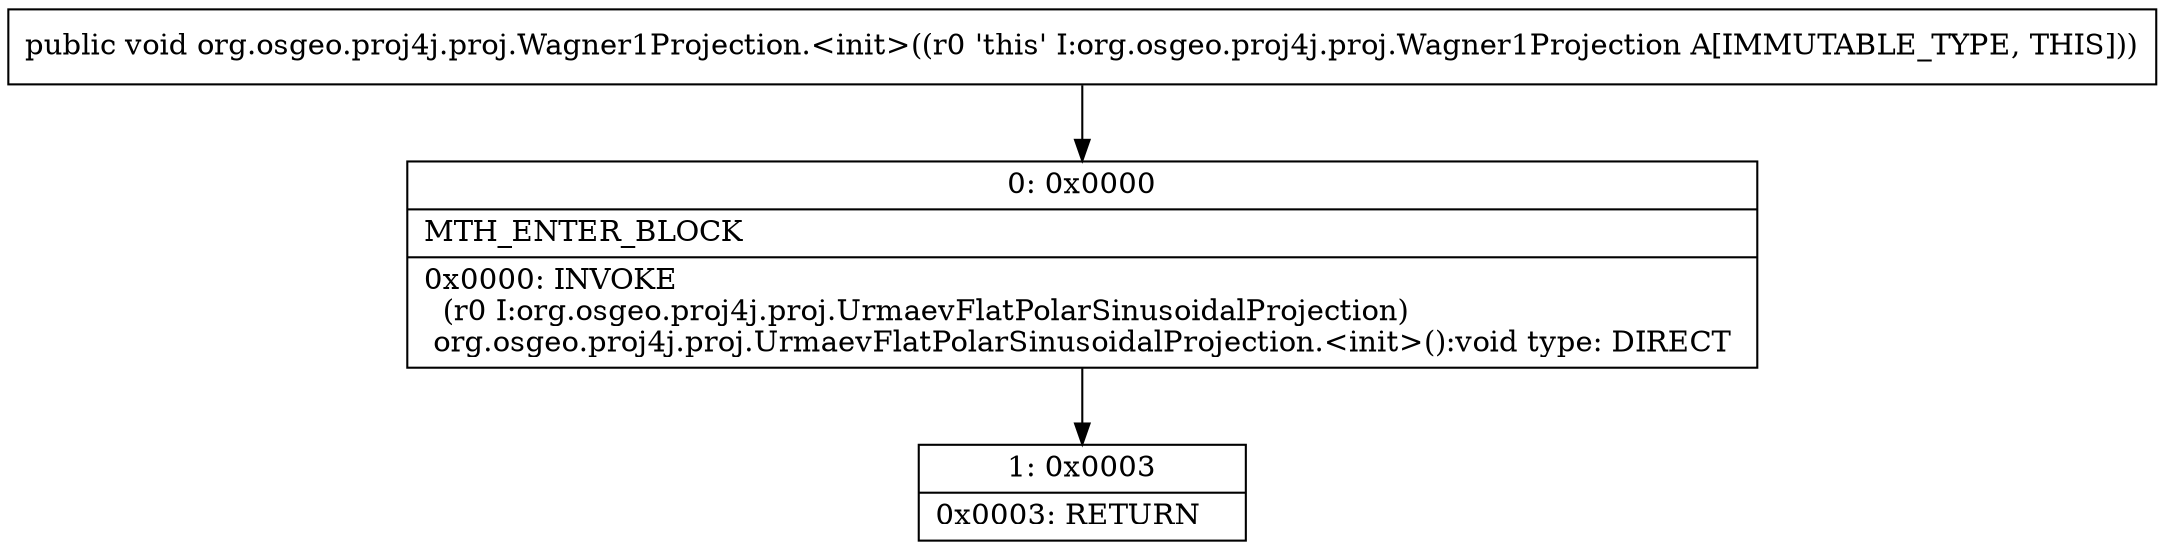 digraph "CFG fororg.osgeo.proj4j.proj.Wagner1Projection.\<init\>()V" {
Node_0 [shape=record,label="{0\:\ 0x0000|MTH_ENTER_BLOCK\l|0x0000: INVOKE  \l  (r0 I:org.osgeo.proj4j.proj.UrmaevFlatPolarSinusoidalProjection)\l org.osgeo.proj4j.proj.UrmaevFlatPolarSinusoidalProjection.\<init\>():void type: DIRECT \l}"];
Node_1 [shape=record,label="{1\:\ 0x0003|0x0003: RETURN   \l}"];
MethodNode[shape=record,label="{public void org.osgeo.proj4j.proj.Wagner1Projection.\<init\>((r0 'this' I:org.osgeo.proj4j.proj.Wagner1Projection A[IMMUTABLE_TYPE, THIS])) }"];
MethodNode -> Node_0;
Node_0 -> Node_1;
}

